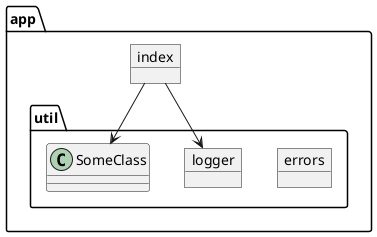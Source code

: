 @startuml
  folder app {
    object "index" as index_6269cc92 {
    }
    folder util {
      object "errors" as errors_9c0c198c {
      }
      object "logger" as logger_15d2abb3 {
      }
      class "SomeClass" as some_class_7f27bf30 {
      }
    
    }
  }
  
  index_6269cc92 --> some_class_7f27bf30
  
  
  index_6269cc92 --> logger_15d2abb3
  
@enduml